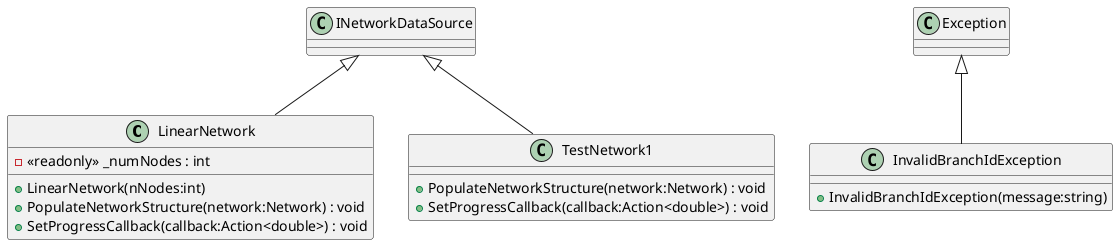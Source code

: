 @startuml
class LinearNetwork {
    - <<readonly>> _numNodes : int
    + LinearNetwork(nNodes:int)
    + PopulateNetworkStructure(network:Network) : void
    + SetProgressCallback(callback:Action<double>) : void
}
class TestNetwork1 {
    + PopulateNetworkStructure(network:Network) : void
    + SetProgressCallback(callback:Action<double>) : void
}
class InvalidBranchIdException {
    + InvalidBranchIdException(message:string)
}
INetworkDataSource <|-- LinearNetwork
INetworkDataSource <|-- TestNetwork1
Exception <|-- InvalidBranchIdException
@enduml

